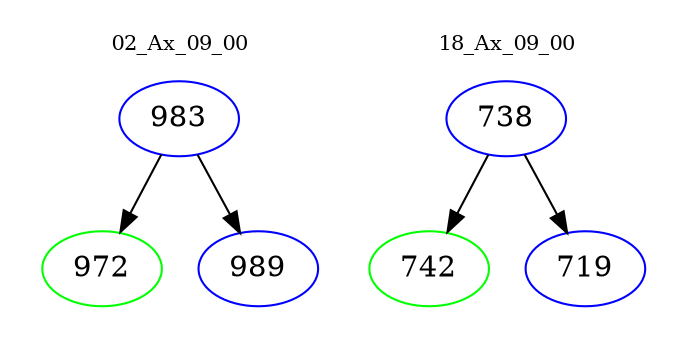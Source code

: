 digraph{
subgraph cluster_0 {
color = white
label = "02_Ax_09_00";
fontsize=10;
T0_983 [label="983", color="blue"]
T0_983 -> T0_972 [color="black"]
T0_972 [label="972", color="green"]
T0_983 -> T0_989 [color="black"]
T0_989 [label="989", color="blue"]
}
subgraph cluster_1 {
color = white
label = "18_Ax_09_00";
fontsize=10;
T1_738 [label="738", color="blue"]
T1_738 -> T1_742 [color="black"]
T1_742 [label="742", color="green"]
T1_738 -> T1_719 [color="black"]
T1_719 [label="719", color="blue"]
}
}
